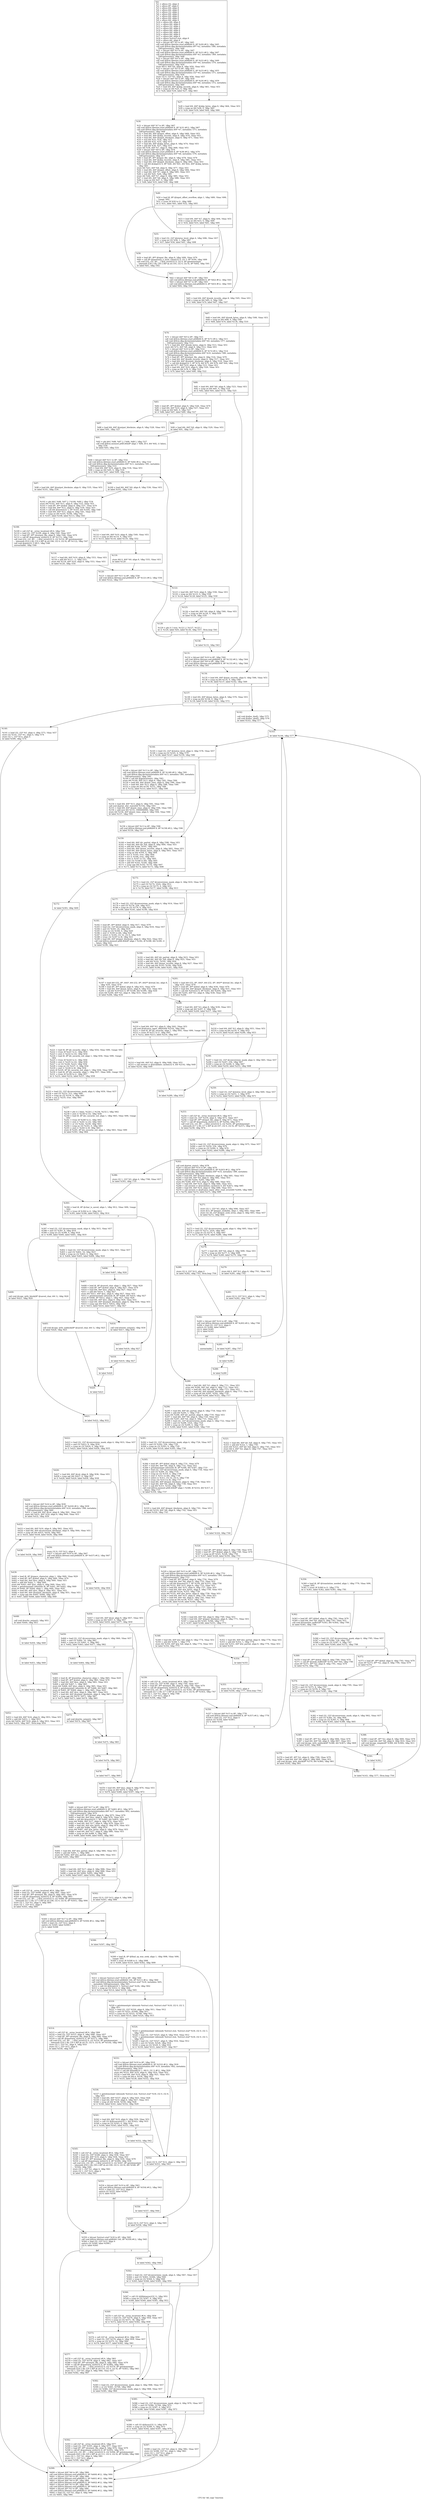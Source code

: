 digraph "CFG for 'dd_copy' function" {
	label="CFG for 'dd_copy' function";

	Node0x24486c0 [shape=record,label="{%0:\l  %1 = alloca i32, align 4\l  %2 = alloca i8*, align 8\l  %3 = alloca i64, align 8\l  %4 = alloca i64, align 8\l  %5 = alloca i32, align 4\l  %6 = alloca i64, align 8\l  %7 = alloca i64, align 8\l  %8 = alloca i64, align 8\l  %9 = alloca i64, align 8\l  %10 = alloca i64, align 8\l  %11 = alloca i64, align 8\l  %12 = alloca i32, align 4\l  %13 = alloca i64, align 8\l  %14 = alloca i64, align 8\l  %15 = alloca i64, align 8\l  %16 = alloca i64, align 8\l  %17 = alloca i64, align 8\l  %18 = alloca %struct.stat, align 8\l  %19 = alloca i64, align 8\l  %20 = bitcast i8** %2 to i8*, !dbg !445\l  call void @llvm.lifetime.start.p0i8(i64 8, i8* %20) #12, !dbg !445\l  call void @llvm.dbg.declare(metadata i8** %2, metadata !368, metadata\l... !DIExpression()), !dbg !446\l  %21 = bitcast i64* %3 to i8*, !dbg !447\l  call void @llvm.lifetime.start.p0i8(i64 8, i8* %21) #12, !dbg !447\l  call void @llvm.dbg.declare(metadata i64* %3, metadata !369, metadata\l... !DIExpression()), !dbg !448\l  %22 = bitcast i64* %4 to i8*, !dbg !449\l  call void @llvm.lifetime.start.p0i8(i64 8, i8* %22) #12, !dbg !449\l  call void @llvm.dbg.declare(metadata i64* %4, metadata !370, metadata\l... !DIExpression()), !dbg !450\l  store i64 0, i64* %4, align 8, !dbg !450, !tbaa !451\l  %23 = bitcast i32* %5 to i8*, !dbg !455\l  call void @llvm.lifetime.start.p0i8(i64 4, i8* %23) #12, !dbg !455\l  call void @llvm.dbg.declare(metadata i32* %5, metadata !371, metadata\l... !DIExpression()), !dbg !456\l  store i32 0, i32* %5, align 4, !dbg !456, !tbaa !457\l  %24 = bitcast i64* %6 to i8*, !dbg !459\l  call void @llvm.lifetime.start.p0i8(i64 8, i8* %24) #12, !dbg !459\l  call void @llvm.dbg.declare(metadata i64* %6, metadata !372, metadata\l... !DIExpression()), !dbg !460\l  %25 = load i64, i64* @skip_records, align 8, !dbg !461, !tbaa !451\l  %26 = icmp ne i64 %25, 0, !dbg !462\l  br i1 %26, label %30, label %27, !dbg !463\l|{<s0>T|<s1>F}}"];
	Node0x24486c0:s0 -> Node0x2448cb0;
	Node0x24486c0:s1 -> Node0x2448c60;
	Node0x2448c60 [shape=record,label="{%27:\l\l  %28 = load i64, i64* @skip_bytes, align 8, !dbg !464, !tbaa !451\l  %29 = icmp ne i64 %28, 0, !dbg !465\l  br i1 %29, label %30, label %64, !dbg !466\l|{<s0>T|<s1>F}}"];
	Node0x2448c60:s0 -> Node0x2448cb0;
	Node0x2448c60:s1 -> Node0x2448e90;
	Node0x2448cb0 [shape=record,label="{%30:\l\l  %31 = bitcast i64* %7 to i8*, !dbg !467\l  call void @llvm.lifetime.start.p0i8(i64 8, i8* %31) #12, !dbg !467\l  call void @llvm.dbg.declare(metadata i64* %7, metadata !373, metadata\l... !DIExpression()), !dbg !468\l  %32 = load i64, i64* @input_offset, align 8, !dbg !469, !tbaa !451\l  %33 = load i64, i64* @skip_records, align 8, !dbg !470, !tbaa !451\l  %34 = load i64, i64* @input_blocksize, align 8, !dbg !471, !tbaa !451\l  %35 = mul i64 %33, %34, !dbg !472\l  %36 = add i64 %32, %35, !dbg !473\l  %37 = load i64, i64* @skip_bytes, align 8, !dbg !474, !tbaa !451\l  %38 = add i64 %36, %37, !dbg !475\l  store i64 %38, i64* %7, align 8, !dbg !468, !tbaa !451\l  %39 = bitcast i64* %8 to i8*, !dbg !476\l  call void @llvm.lifetime.start.p0i8(i64 8, i8* %39) #12, !dbg !476\l  call void @llvm.dbg.declare(metadata i64* %8, metadata !376, metadata\l... !DIExpression()), !dbg !477\l  %40 = load i8*, i8** @input_file, align 8, !dbg !478, !tbaa !479\l  %41 = load i64, i64* @skip_records, align 8, !dbg !481, !tbaa !451\l  %42 = load i64, i64* @input_blocksize, align 8, !dbg !482, !tbaa !451\l  %43 = call i64 @skip(i32 0, i8* %40, i64 %41, i64 %42, i64* @skip_bytes),\l... !dbg !483\l  store i64 %43, i64* %8, align 8, !dbg !477, !tbaa !451\l  %44 = load i64, i64* @input_offset, align 8, !dbg !484, !tbaa !451\l  %45 = load i64, i64* %7, align 8, !dbg !485, !tbaa !451\l  %46 = sub i64 %45, %44, !dbg !485\l  store i64 %46, i64* %7, align 8, !dbg !485, !tbaa !451\l  %47 = load i64, i64* %8, align 8, !dbg !486, !tbaa !451\l  %48 = icmp ne i64 %47, 0, !dbg !486\l  br i1 %48, label %55, label %49, !dbg !488\l|{<s0>T|<s1>F}}"];
	Node0x2448cb0:s0 -> Node0x2448da0;
	Node0x2448cb0:s1 -> Node0x2448d00;
	Node0x2448d00 [shape=record,label="{%49:\l\l  %50 = load i8, i8* @input_offset_overflow, align 1, !dbg !489, !tbaa !490,\l... !range !492\l  %51 = trunc i8 %50 to i1, !dbg !489\l  br i1 %51, label %61, label %52, !dbg !493\l|{<s0>T|<s1>F}}"];
	Node0x2448d00:s0 -> Node0x2448e40;
	Node0x2448d00:s1 -> Node0x2448d50;
	Node0x2448d50 [shape=record,label="{%52:\l\l  %53 = load i64, i64* %7, align 8, !dbg !494, !tbaa !451\l  %54 = icmp ne i64 %53, 0, !dbg !494\l  br i1 %54, label %55, label %61, !dbg !495\l|{<s0>T|<s1>F}}"];
	Node0x2448d50:s0 -> Node0x2448da0;
	Node0x2448d50:s1 -> Node0x2448e40;
	Node0x2448da0 [shape=record,label="{%55:\l\l  %56 = load i32, i32* @status_level, align 4, !dbg !496, !tbaa !457\l  %57 = icmp ne i32 %56, 1, !dbg !497\l  br i1 %57, label %58, label %61, !dbg !498\l|{<s0>T|<s1>F}}"];
	Node0x2448da0:s0 -> Node0x2448df0;
	Node0x2448da0:s1 -> Node0x2448e40;
	Node0x2448df0 [shape=record,label="{%58:\l\l  %59 = load i8*, i8** @input_file, align 8, !dbg !499, !tbaa !479\l  %60 = call i8* @quotearg_n_style_colon(i32 0, i32 3, i8* %59), !dbg !499\l  call void (i32, i32, i8*, ...) @nl_error(i32 0, i32 0, i8* getelementptr\l... inbounds ([36 x i8], [36 x i8]* @.str.105, i32 0, i32 0), i8* %60), !dbg !501\l  br label %61, !dbg !502\l}"];
	Node0x2448df0 -> Node0x2448e40;
	Node0x2448e40 [shape=record,label="{%61:\l\l  %62 = bitcast i64* %8 to i8*, !dbg !503\l  call void @llvm.lifetime.end.p0i8(i64 8, i8* %62) #12, !dbg !503\l  %63 = bitcast i64* %7 to i8*, !dbg !503\l  call void @llvm.lifetime.end.p0i8(i64 8, i8* %63) #12, !dbg !503\l  br label %64, !dbg !504\l}"];
	Node0x2448e40 -> Node0x2448e90;
	Node0x2448e90 [shape=record,label="{%64:\l\l  %65 = load i64, i64* @seek_records, align 8, !dbg !505, !tbaa !451\l  %66 = icmp ne i64 %65, 0, !dbg !506\l  br i1 %66, label %70, label %67, !dbg !507\l|{<s0>T|<s1>F}}"];
	Node0x2448e90:s0 -> Node0x2448f30;
	Node0x2448e90:s1 -> Node0x2448ee0;
	Node0x2448ee0 [shape=record,label="{%67:\l\l  %68 = load i64, i64* @seek_bytes, align 8, !dbg !508, !tbaa !451\l  %69 = icmp ne i64 %68, 0, !dbg !509\l  br i1 %69, label %70, label %134, !dbg !510\l|{<s0>T|<s1>F}}"];
	Node0x2448ee0:s0 -> Node0x2448f30;
	Node0x2448ee0:s1 -> Node0x2449570;
	Node0x2448f30 [shape=record,label="{%70:\l\l  %71 = bitcast i64* %9 to i8*, !dbg !511\l  call void @llvm.lifetime.start.p0i8(i64 8, i8* %71) #12, !dbg !511\l  call void @llvm.dbg.declare(metadata i64* %9, metadata !377, metadata\l... !DIExpression()), !dbg !512\l  %72 = load i64, i64* @seek_bytes, align 8, !dbg !513, !tbaa !451\l  store i64 %72, i64* %9, align 8, !dbg !512, !tbaa !451\l  %73 = bitcast i64* %10 to i8*, !dbg !514\l  call void @llvm.lifetime.start.p0i8(i64 8, i8* %73) #12, !dbg !514\l  call void @llvm.dbg.declare(metadata i64* %10, metadata !380, metadata\l... !DIExpression()), !dbg !515\l  %74 = load i8*, i8** @output_file, align 8, !dbg !516, !tbaa !479\l  %75 = load i64, i64* @seek_records, align 8, !dbg !517, !tbaa !451\l  %76 = load i64, i64* @output_blocksize, align 8, !dbg !518, !tbaa !451\l  %77 = call i64 @skip(i32 1, i8* %74, i64 %75, i64 %76, i64* %9), !dbg !519\l  store i64 %77, i64* %10, align 8, !dbg !515, !tbaa !451\l  %78 = load i64, i64* %10, align 8, !dbg !520, !tbaa !451\l  %79 = icmp ne i64 %78, 0, !dbg !521\l  br i1 %79, label %83, label %80, !dbg !522\l|{<s0>T|<s1>F}}"];
	Node0x2448f30:s0 -> Node0x2448fd0;
	Node0x2448f30:s1 -> Node0x2448f80;
	Node0x2448f80 [shape=record,label="{%80:\l\l  %81 = load i64, i64* %9, align 8, !dbg !523, !tbaa !451\l  %82 = icmp ne i64 %81, 0, !dbg !524\l  br i1 %82, label %83, label %131, !dbg !525\l|{<s0>T|<s1>F}}"];
	Node0x2448f80:s0 -> Node0x2448fd0;
	Node0x2448f80:s1 -> Node0x2449520;
	Node0x2448fd0 [shape=record,label="{%83:\l\l  %84 = load i8*, i8** @obuf, align 8, !dbg !526, !tbaa !479\l  %85 = load i64, i64* %10, align 8, !dbg !527, !tbaa !451\l  %86 = icmp ne i64 %85, 0, !dbg !527\l  br i1 %86, label %87, label %89, !dbg !527\l|{<s0>T|<s1>F}}"];
	Node0x2448fd0:s0 -> Node0x2449020;
	Node0x2448fd0:s1 -> Node0x2449070;
	Node0x2449020 [shape=record,label="{%87:\l\l  %88 = load i64, i64* @output_blocksize, align 8, !dbg !528, !tbaa !451\l  br label %91, !dbg !527\l}"];
	Node0x2449020 -> Node0x24490c0;
	Node0x2449070 [shape=record,label="{%89:\l\l  %90 = load i64, i64* %9, align 8, !dbg !529, !tbaa !451\l  br label %91, !dbg !527\l}"];
	Node0x2449070 -> Node0x24490c0;
	Node0x24490c0 [shape=record,label="{%91:\l\l  %92 = phi i64 [ %88, %87 ], [ %90, %89 ], !dbg !527\l  call void @llvm.memset.p0i8.i64(i8* align 1 %84, i8 0, i64 %92, i1 false),\l... !dbg !530\l  br label %93, !dbg !531\l}"];
	Node0x24490c0 -> Node0x2449110;
	Node0x2449110 [shape=record,label="{%93:\l\l  %94 = bitcast i64* %11 to i8*, !dbg !532\l  call void @llvm.lifetime.start.p0i8(i64 8, i8* %94) #12, !dbg !532\l  call void @llvm.dbg.declare(metadata i64* %11, metadata !381, metadata\l... !DIExpression()), !dbg !533\l  %95 = load i64, i64* %10, align 8, !dbg !534, !tbaa !451\l  %96 = icmp ne i64 %95, 0, !dbg !534\l  br i1 %96, label %97, label %99, !dbg !534\l|{<s0>T|<s1>F}}"];
	Node0x2449110:s0 -> Node0x2449160;
	Node0x2449110:s1 -> Node0x24491b0;
	Node0x2449160 [shape=record,label="{%97:\l\l  %98 = load i64, i64* @output_blocksize, align 8, !dbg !535, !tbaa !451\l  br label %101, !dbg !534\l}"];
	Node0x2449160 -> Node0x2449200;
	Node0x24491b0 [shape=record,label="{%99:\l\l  %100 = load i64, i64* %9, align 8, !dbg !536, !tbaa !451\l  br label %101, !dbg !534\l}"];
	Node0x24491b0 -> Node0x2449200;
	Node0x2449200 [shape=record,label="{%101:\l\l  %102 = phi i64 [ %98, %97 ], [ %100, %99 ], !dbg !534\l  store i64 %102, i64* %11, align 8, !dbg !533, !tbaa !451\l  %103 = load i8*, i8** @obuf, align 8, !dbg !537, !tbaa !479\l  %104 = load i64, i64* %11, align 8, !dbg !539, !tbaa !451\l  %105 = call i64 @iwrite(i32 1, i8* %103, i64 %104), !dbg !540\l  %106 = load i64, i64* %11, align 8, !dbg !541, !tbaa !451\l  %107 = icmp ne i64 %105, %106, !dbg !542\l  br i1 %107, label %108, label %113, !dbg !543\l|{<s0>T|<s1>F}}"];
	Node0x2449200:s0 -> Node0x2449250;
	Node0x2449200:s1 -> Node0x24492a0;
	Node0x2449250 [shape=record,label="{%108:\l\l  %109 = call i32* @__errno_location() #14, !dbg !544\l  %110 = load i32, i32* %109, align 4, !dbg !544, !tbaa !457\l  %111 = load i8*, i8** @output_file, align 8, !dbg !546, !tbaa !479\l  %112 = call i8* @quotearg_style(i32 4, i8* %111), !dbg !546\l  call void (i32, i32, i8*, ...) @nl_error(i32 0, i32 %110, i8* getelementptr\l... inbounds ([14 x i8], [14 x i8]* @.str.106, i32 0, i32 0), i8* %112), !dbg !547\l  call void @quit(i32 1) #15, !dbg !548\l  unreachable, !dbg !548\l}"];
	Node0x24492a0 [shape=record,label="{%113:\l\l  %114 = load i64, i64* %10, align 8, !dbg !549, !tbaa !451\l  %115 = icmp ne i64 %114, 0, !dbg !551\l  br i1 %115, label %116, label %119, !dbg !552\l|{<s0>T|<s1>F}}"];
	Node0x24492a0:s0 -> Node0x24492f0;
	Node0x24492a0:s1 -> Node0x2449340;
	Node0x24492f0 [shape=record,label="{%116:\l\l  %117 = load i64, i64* %10, align 8, !dbg !553, !tbaa !451\l  %118 = add i64 %117, -1, !dbg !553\l  store i64 %118, i64* %10, align 8, !dbg !553, !tbaa !451\l  br label %120, !dbg !554\l}"];
	Node0x24492f0 -> Node0x2449390;
	Node0x2449340 [shape=record,label="{%119:\l\l  store i64 0, i64* %9, align 8, !dbg !555, !tbaa !451\l  br label %120\l}"];
	Node0x2449340 -> Node0x2449390;
	Node0x2449390 [shape=record,label="{%120:\l\l  %121 = bitcast i64* %11 to i8*, !dbg !556\l  call void @llvm.lifetime.end.p0i8(i64 8, i8* %121) #12, !dbg !556\l  br label %122, !dbg !557\l}"];
	Node0x2449390 -> Node0x24493e0;
	Node0x24493e0 [shape=record,label="{%122:\l\l  %123 = load i64, i64* %10, align 8, !dbg !558, !tbaa !451\l  %124 = icmp ne i64 %123, 0, !dbg !558\l  br i1 %124, label %128, label %125, !dbg !559\l|{<s0>T|<s1>F}}"];
	Node0x24493e0:s0 -> Node0x2449480;
	Node0x24493e0:s1 -> Node0x2449430;
	Node0x2449430 [shape=record,label="{%125:\l\l  %126 = load i64, i64* %9, align 8, !dbg !560, !tbaa !451\l  %127 = icmp ne i64 %126, 0, !dbg !559\l  br label %128, !dbg !559\l}"];
	Node0x2449430 -> Node0x2449480;
	Node0x2449480 [shape=record,label="{%128:\l\l  %129 = phi i1 [ true, %122 ], [ %127, %125 ]\l  br i1 %129, label %93, label %130, !dbg !557, !llvm.loop !561\l|{<s0>T|<s1>F}}"];
	Node0x2449480:s0 -> Node0x2449110;
	Node0x2449480:s1 -> Node0x24494d0;
	Node0x24494d0 [shape=record,label="{%130:\l\l  br label %131, !dbg !563\l}"];
	Node0x24494d0 -> Node0x2449520;
	Node0x2449520 [shape=record,label="{%131:\l\l  %132 = bitcast i64* %10 to i8*, !dbg !564\l  call void @llvm.lifetime.end.p0i8(i64 8, i8* %132) #12, !dbg !564\l  %133 = bitcast i64* %9 to i8*, !dbg !564\l  call void @llvm.lifetime.end.p0i8(i64 8, i8* %133) #12, !dbg !564\l  br label %134, !dbg !565\l}"];
	Node0x2449520 -> Node0x2449570;
	Node0x2449570 [shape=record,label="{%134:\l\l  %135 = load i64, i64* @max_records, align 8, !dbg !566, !tbaa !451\l  %136 = icmp eq i64 %135, 0, !dbg !568\l  br i1 %136, label %137, label %142, !dbg !569\l|{<s0>T|<s1>F}}"];
	Node0x2449570:s0 -> Node0x24495c0;
	Node0x2449570:s1 -> Node0x2449660;
	Node0x24495c0 [shape=record,label="{%137:\l\l  %138 = load i64, i64* @max_bytes, align 8, !dbg !570, !tbaa !451\l  %139 = icmp eq i64 %138, 0, !dbg !571\l  br i1 %139, label %140, label %142, !dbg !572\l|{<s0>T|<s1>F}}"];
	Node0x24495c0:s0 -> Node0x2449610;
	Node0x24495c0:s1 -> Node0x2449660;
	Node0x2449610 [shape=record,label="{%140:\l\l  %141 = load i32, i32* %5, align 4, !dbg !573, !tbaa !457\l  store i32 %141, i32* %1, align 4, !dbg !574\l  store i32 1, i32* %12, align 4\l  br label %599, !dbg !574\l}"];
	Node0x2449610 -> Node0x244c040;
	Node0x2449660 [shape=record,label="{%142:\l\l  call void @alloc_ibuf(), !dbg !575\l  call void @alloc_obuf(), !dbg !576\l  br label %143, !dbg !577\l}"];
	Node0x2449660 -> Node0x24496b0;
	Node0x24496b0 [shape=record,label="{%143:\l\l  br label %144, !dbg !577\l}"];
	Node0x24496b0 -> Node0x2449700;
	Node0x2449700 [shape=record,label="{%144:\l\l  %145 = load i32, i32* @status_level, align 4, !dbg !578, !tbaa !457\l  %146 = icmp eq i32 %145, 4, !dbg !579\l  br i1 %146, label %147, label %159, !dbg !580\l|{<s0>T|<s1>F}}"];
	Node0x2449700:s0 -> Node0x2449750;
	Node0x2449700:s1 -> Node0x2449840;
	Node0x2449750 [shape=record,label="{%147:\l\l  %148 = bitcast i64* %13 to i8*, !dbg !581\l  call void @llvm.lifetime.start.p0i8(i64 8, i8* %148) #12, !dbg !581\l  call void @llvm.dbg.declare(metadata i64* %13, metadata !385, metadata\l... !DIExpression()), !dbg !582\l  %149 = call i64 @gethrxtime(), !dbg !583\l  store i64 %149, i64* %13, align 8, !dbg !582, !tbaa !584\l  %150 = load i64, i64* @next_time, align 8, !dbg !586, !tbaa !584\l  %151 = load i64, i64* %13, align 8, !dbg !588, !tbaa !584\l  %152 = icmp sle i64 %150, %151, !dbg !589\l  br i1 %152, label %153, label %157, !dbg !590\l|{<s0>T|<s1>F}}"];
	Node0x2449750:s0 -> Node0x24497a0;
	Node0x2449750:s1 -> Node0x24497f0;
	Node0x24497a0 [shape=record,label="{%153:\l\l  %154 = load i64, i64* %13, align 8, !dbg !591, !tbaa !584\l  call void @print_xfer_stats(i64 %154), !dbg !593\l  %155 = load i64, i64* @next_time, align 8, !dbg !594, !tbaa !584\l  %156 = add nsw i64 %155, 1000000000, !dbg !594\l  store i64 %156, i64* @next_time, align 8, !dbg !594, !tbaa !584\l  br label %157, !dbg !595\l}"];
	Node0x24497a0 -> Node0x24497f0;
	Node0x24497f0 [shape=record,label="{%157:\l\l  %158 = bitcast i64* %13 to i8*, !dbg !596\l  call void @llvm.lifetime.end.p0i8(i64 8, i8* %158) #12, !dbg !596\l  br label %159, !dbg !597\l}"];
	Node0x24497f0 -> Node0x2449840;
	Node0x2449840 [shape=record,label="{%159:\l\l  %160 = load i64, i64* @r_partial, align 8, !dbg !598, !tbaa !451\l  %161 = load i64, i64* @r_full, align 8, !dbg !600, !tbaa !451\l  %162 = add i64 %160, %161, !dbg !601\l  %163 = load i64, i64* @max_records, align 8, !dbg !602, !tbaa !451\l  %164 = load i64, i64* @max_bytes, align 8, !dbg !603, !tbaa !451\l  %165 = icmp ne i64 %164, 0, !dbg !604\l  %166 = xor i1 %165, true, !dbg !604\l  %167 = xor i1 %166, true, !dbg !605\l  %168 = zext i1 %167 to i32, !dbg !605\l  %169 = sext i32 %168 to i64, !dbg !605\l  %170 = add i64 %163, %169, !dbg !606\l  %171 = icmp uge i64 %162, %170, !dbg !607\l  br i1 %171, label %172, label %173, !dbg !608\l|{<s0>T|<s1>F}}"];
	Node0x2449840:s0 -> Node0x2449890;
	Node0x2449840:s1 -> Node0x24498e0;
	Node0x2449890 [shape=record,label="{%172:\l\l  br label %393, !dbg !609\l}"];
	Node0x2449890 -> Node0x244ab00;
	Node0x24498e0 [shape=record,label="{%173:\l\l  %174 = load i32, i32* @conversions_mask, align 4, !dbg !610, !tbaa !457\l  %175 = and i32 %174, 1024, !dbg !612\l  %176 = icmp ne i32 %175, 0, !dbg !612\l  br i1 %176, label %177, label %190, !dbg !613\l|{<s0>T|<s1>F}}"];
	Node0x24498e0:s0 -> Node0x2449930;
	Node0x24498e0:s1 -> Node0x24499d0;
	Node0x2449930 [shape=record,label="{%177:\l\l  %178 = load i32, i32* @conversions_mask, align 4, !dbg !614, !tbaa !457\l  %179 = and i32 %178, 256, !dbg !615\l  %180 = icmp ne i32 %179, 0, !dbg !615\l  br i1 %180, label %181, label %190, !dbg !616\l|{<s0>T|<s1>F}}"];
	Node0x2449930:s0 -> Node0x2449980;
	Node0x2449930:s1 -> Node0x24499d0;
	Node0x2449980 [shape=record,label="{%181:\l\l  %182 = load i8*, i8** @ibuf, align 8, !dbg !617, !tbaa !479\l  %183 = load i32, i32* @conversions_mask, align 4, !dbg !618, !tbaa !457\l  %184 = and i32 %183, 24, !dbg !619\l  %185 = icmp ne i32 %184, 0, !dbg !620\l  %186 = zext i1 %185 to i64, !dbg !620\l  %187 = select i1 %185, i32 32, i32 0, !dbg !620\l  %188 = trunc i32 %187 to i8, !dbg !621\l  %189 = load i64, i64* @input_blocksize, align 8, !dbg !622, !tbaa !451\l  call void @llvm.memset.p0i8.i64(i8* align 1 %182, i8 %188, i64 %189, i1\l... false), !dbg !621\l  br label %190, !dbg !621\l}"];
	Node0x2449980 -> Node0x24499d0;
	Node0x24499d0 [shape=record,label="{%190:\l\l  %191 = load i64, i64* @r_partial, align 8, !dbg !623, !tbaa !451\l  %192 = load i64, i64* @r_full, align 8, !dbg !625, !tbaa !451\l  %193 = add i64 %191, %192, !dbg !626\l  %194 = load i64, i64* @max_records, align 8, !dbg !627, !tbaa !451\l  %195 = icmp uge i64 %193, %194, !dbg !628\l  br i1 %195, label %196, label %201, !dbg !629\l|{<s0>T|<s1>F}}"];
	Node0x24499d0:s0 -> Node0x2449a20;
	Node0x24499d0:s1 -> Node0x2449a70;
	Node0x2449a20 [shape=record,label="{%196:\l\l  %197 = load i64 (i32, i8*, i64)*, i64 (i32, i8*, i64)** @iread_fnc, align 8,\l... !dbg !630, !tbaa !479\l  %198 = load i8*, i8** @ibuf, align 8, !dbg !631, !tbaa !479\l  %199 = load i64, i64* @max_bytes, align 8, !dbg !632, !tbaa !451\l  %200 = call i64 %197(i32 0, i8* %198, i64 %199), !dbg !630\l  store i64 %200, i64* %3, align 8, !dbg !633, !tbaa !451\l  br label %206, !dbg !634\l}"];
	Node0x2449a20 -> Node0x2449ac0;
	Node0x2449a70 [shape=record,label="{%201:\l\l  %202 = load i64 (i32, i8*, i64)*, i64 (i32, i8*, i64)** @iread_fnc, align 8,\l... !dbg !635, !tbaa !479\l  %203 = load i8*, i8** @ibuf, align 8, !dbg !636, !tbaa !479\l  %204 = load i64, i64* @input_blocksize, align 8, !dbg !637, !tbaa !451\l  %205 = call i64 %202(i32 0, i8* %203, i64 %204), !dbg !635\l  store i64 %205, i64* %3, align 8, !dbg !638, !tbaa !451\l  br label %206\l}"];
	Node0x2449a70 -> Node0x2449ac0;
	Node0x2449ac0 [shape=record,label="{%206:\l\l  %207 = load i64, i64* %3, align 8, !dbg !639, !tbaa !451\l  %208 = icmp sgt i64 %207, 0, !dbg !640\l  br i1 %208, label %209, label %217, !dbg !641\l|{<s0>T|<s1>F}}"];
	Node0x2449ac0:s0 -> Node0x2449b10;
	Node0x2449ac0:s1 -> Node0x2449c00;
	Node0x2449b10 [shape=record,label="{%209:\l\l  %210 = load i64, i64* %3, align 8, !dbg !642, !tbaa !451\l  call void @advance_input_offset(i64 %210), !dbg !644\l  %211 = load i8, i8* @i_nocache, align 1, !dbg !645, !tbaa !490, !range !492\l  %212 = trunc i8 %211 to i1, !dbg !645\l  br i1 %212, label %213, label %216, !dbg !647\l|{<s0>T|<s1>F}}"];
	Node0x2449b10:s0 -> Node0x2449b60;
	Node0x2449b10:s1 -> Node0x2449bb0;
	Node0x2449b60 [shape=record,label="{%213:\l\l  %214 = load i64, i64* %3, align 8, !dbg !648, !tbaa !451\l  %215 = call zeroext i1 @invalidate_cache(i32 0, i64 %214), !dbg !649\l  br label %216, !dbg !649\l}"];
	Node0x2449b60 -> Node0x2449bb0;
	Node0x2449bb0 [shape=record,label="{%216:\l\l  br label %289, !dbg !650\l}"];
	Node0x2449bb0 -> Node0x244a240;
	Node0x2449c00 [shape=record,label="{%217:\l\l  %218 = load i64, i64* %3, align 8, !dbg !651, !tbaa !451\l  %219 = icmp eq i64 %218, 0, !dbg !652\l  br i1 %219, label %220, label %246, !dbg !653\l|{<s0>T|<s1>F}}"];
	Node0x2449c00:s0 -> Node0x2449c50;
	Node0x2449c00:s1 -> Node0x2449d40;
	Node0x2449c50 [shape=record,label="{%220:\l\l  %221 = load i8, i8* @i_nocache, align 1, !dbg !654, !tbaa !490, !range !492\l  %222 = trunc i8 %221 to i1, !dbg !654\l  %223 = zext i1 %222 to i32, !dbg !654\l  %224 = load i8, i8* @i_nocache_eof, align 1, !dbg !656, !tbaa !490, !range\l... !492\l  %225 = trunc i8 %224 to i1, !dbg !656\l  %226 = zext i1 %225 to i32, !dbg !656\l  %227 = or i32 %226, %223, !dbg !656\l  %228 = icmp ne i32 %227, 0, !dbg !656\l  %229 = zext i1 %228 to i8, !dbg !656\l  store i8 %229, i8* @i_nocache_eof, align 1, !dbg !656, !tbaa !490\l  %230 = load i8, i8* @o_nocache, align 1, !dbg !657, !tbaa !490, !range !492\l  %231 = trunc i8 %230 to i1, !dbg !657\l  br i1 %231, label %232, label %237, !dbg !658\l|{<s0>T|<s1>F}}"];
	Node0x2449c50:s0 -> Node0x2449ca0;
	Node0x2449c50:s1 -> Node0x2449cf0;
	Node0x2449ca0 [shape=record,label="{%232:\l\l  %233 = load i32, i32* @conversions_mask, align 4, !dbg !659, !tbaa !457\l  %234 = and i32 %233, 512, !dbg !660\l  %235 = icmp ne i32 %234, 0, !dbg !661\l  %236 = xor i1 %235, true, !dbg !661\l  br label %237\l}"];
	Node0x2449ca0 -> Node0x2449cf0;
	Node0x2449cf0 [shape=record,label="{%237:\l\l  %238 = phi i1 [ false, %220 ], [ %236, %232 ], !dbg !662\l  %239 = zext i1 %238 to i32, !dbg !658\l  %240 = load i8, i8* @o_nocache_eof, align 1, !dbg !663, !tbaa !490, !range\l... !492\l  %241 = trunc i8 %240 to i1, !dbg !663\l  %242 = zext i1 %241 to i32, !dbg !663\l  %243 = or i32 %242, %239, !dbg !663\l  %244 = icmp ne i32 %243, 0, !dbg !663\l  %245 = zext i1 %244 to i8, !dbg !663\l  store i8 %245, i8* @o_nocache_eof, align 1, !dbg !663, !tbaa !490\l  br label %393, !dbg !664\l}"];
	Node0x2449cf0 -> Node0x244ab00;
	Node0x2449d40 [shape=record,label="{%246:\l\l  %247 = load i32, i32* @conversions_mask, align 4, !dbg !665, !tbaa !457\l  %248 = and i32 %247, 256, !dbg !667\l  %249 = icmp ne i32 %248, 0, !dbg !667\l  br i1 %249, label %250, label %253, !dbg !668\l|{<s0>T|<s1>F}}"];
	Node0x2449d40:s0 -> Node0x2449d90;
	Node0x2449d40:s1 -> Node0x2449de0;
	Node0x2449d90 [shape=record,label="{%250:\l\l  %251 = load i32, i32* @status_level, align 4, !dbg !669, !tbaa !457\l  %252 = icmp ne i32 %251, 1, !dbg !670\l  br i1 %252, label %253, label %258, !dbg !671\l|{<s0>T|<s1>F}}"];
	Node0x2449d90:s0 -> Node0x2449de0;
	Node0x2449d90:s1 -> Node0x2449e30;
	Node0x2449de0 [shape=record,label="{%253:\l\l  %254 = call i32* @__errno_location() #14, !dbg !672\l  %255 = load i32, i32* %254, align 4, !dbg !672, !tbaa !457\l  %256 = load i8*, i8** @input_file, align 8, !dbg !673, !tbaa !479\l  %257 = call i8* @quotearg_style(i32 4, i8* %256), !dbg !673\l  call void (i32, i32, i8*, ...) @nl_error(i32 0, i32 %255, i8* getelementptr\l... inbounds ([17 x i8], [17 x i8]* @.str.107, i32 0, i32 0), i8* %257), !dbg !674\l  br label %258, !dbg !674\l}"];
	Node0x2449de0 -> Node0x2449e30;
	Node0x2449e30 [shape=record,label="{%258:\l\l  %259 = load i32, i32* @conversions_mask, align 4, !dbg !675, !tbaa !457\l  %260 = and i32 %259, 256, !dbg !676\l  %261 = icmp ne i32 %260, 0, !dbg !676\l  br i1 %261, label %262, label %286, !dbg !677\l|{<s0>T|<s1>F}}"];
	Node0x2449e30:s0 -> Node0x2449e80;
	Node0x2449e30:s1 -> Node0x244a150;
	Node0x2449e80 [shape=record,label="{%262:\l\l  call void @print_stats(), !dbg !678\l  %263 = bitcast i64* %14 to i8*, !dbg !679\l  call void @llvm.lifetime.start.p0i8(i64 8, i8* %263) #12, !dbg !679\l  call void @llvm.dbg.declare(metadata i64* %14, metadata !389, metadata\l... !DIExpression()), !dbg !680\l  %264 = load i64, i64* @input_blocksize, align 8, !dbg !681, !tbaa !451\l  %265 = load i64, i64* %4, align 8, !dbg !682, !tbaa !451\l  %266 = sub i64 %264, %265, !dbg !683\l  store i64 %266, i64* %14, align 8, !dbg !680, !tbaa !451\l  %267 = load i64, i64* %14, align 8, !dbg !684, !tbaa !451\l  %268 = call zeroext i1 @invalidate_cache(i32 0, i64 %267), !dbg !685\l  %269 = load i64, i64* %14, align 8, !dbg !686, !tbaa !451\l  %270 = call zeroext i1 @advance_input_after_read_error(i64 %269), !dbg !688\l  br i1 %270, label %272, label %271, !dbg !689\l|{<s0>T|<s1>F}}"];
	Node0x2449e80:s0 -> Node0x2449f20;
	Node0x2449e80:s1 -> Node0x2449ed0;
	Node0x2449ed0 [shape=record,label="{%271:\l\l  store i32 1, i32* %5, align 4, !dbg !690, !tbaa !457\l  store i8 0, i8* @input_seekable, align 1, !dbg !692, !tbaa !490\l  store i32 29, i32* @input_seek_errno, align 4, !dbg !693, !tbaa !457\l  br label %272, !dbg !694\l}"];
	Node0x2449ed0 -> Node0x2449f20;
	Node0x2449f20 [shape=record,label="{%272:\l\l  %273 = load i32, i32* @conversions_mask, align 4, !dbg !695, !tbaa !457\l  %274 = and i32 %273, 1024, !dbg !697\l  %275 = icmp ne i32 %274, 0, !dbg !697\l  br i1 %275, label %276, label %280, !dbg !698\l|{<s0>T|<s1>F}}"];
	Node0x2449f20:s0 -> Node0x2449f70;
	Node0x2449f20:s1 -> Node0x244a010;
	Node0x2449f70 [shape=record,label="{%276:\l\l  %277 = load i64, i64* %4, align 8, !dbg !699, !tbaa !451\l  %278 = icmp ne i64 %277, 0, !dbg !699\l  br i1 %278, label %280, label %279, !dbg !700\l|{<s0>T|<s1>F}}"];
	Node0x2449f70:s0 -> Node0x244a010;
	Node0x2449f70:s1 -> Node0x2449fc0;
	Node0x2449fc0 [shape=record,label="{%279:\l\l  store i64 0, i64* %3, align 8, !dbg !701, !tbaa !451\l  br label %281, !dbg !702\l}"];
	Node0x2449fc0 -> Node0x244a060;
	Node0x244a010 [shape=record,label="{%280:\l\l  store i32 4, i32* %12, align 4\l  br label %282, !dbg !703, !llvm.loop !704\l}"];
	Node0x244a010 -> Node0x244a0b0;
	Node0x244a060 [shape=record,label="{%281:\l\l  store i32 0, i32* %12, align 4, !dbg !706\l  br label %282, !dbg !706\l}"];
	Node0x244a060 -> Node0x244a0b0;
	Node0x244a0b0 [shape=record,label="{%282:\l\l  %283 = bitcast i64* %14 to i8*, !dbg !706\l  call void @llvm.lifetime.end.p0i8(i64 8, i8* %283) #12, !dbg !706\l  %284 = load i32, i32* %12, align 4\l  switch i32 %284, label %606 [\l    i32 0, label %285\l    i32 4, label %143\l  ]\l|{<s0>def|<s1>0|<s2>4}}"];
	Node0x244a0b0:s0 -> Node0x244c090;
	Node0x244a0b0:s1 -> Node0x244a100;
	Node0x244a0b0:s2 -> Node0x24496b0;
	Node0x244a100 [shape=record,label="{%285:\l\l  br label %287, !dbg !707\l}"];
	Node0x244a100 -> Node0x244a1a0;
	Node0x244a150 [shape=record,label="{%286:\l\l  store i32 1, i32* %5, align 4, !dbg !708, !tbaa !457\l  br label %393, !dbg !710\l}"];
	Node0x244a150 -> Node0x244ab00;
	Node0x244a1a0 [shape=record,label="{%287:\l\l  br label %288\l}"];
	Node0x244a1a0 -> Node0x244a1f0;
	Node0x244a1f0 [shape=record,label="{%288:\l\l  br label %289\l}"];
	Node0x244a1f0 -> Node0x244a240;
	Node0x244a240 [shape=record,label="{%289:\l\l  %290 = load i64, i64* %3, align 8, !dbg !711, !tbaa !451\l  store i64 %290, i64* %6, align 8, !dbg !712, !tbaa !451\l  %291 = load i64, i64* %6, align 8, !dbg !713, !tbaa !451\l  %292 = load i64, i64* @input_blocksize, align 8, !dbg !715, !tbaa !451\l  %293 = icmp ult i64 %291, %292, !dbg !716\l  br i1 %293, label %294, label %321, !dbg !717\l|{<s0>T|<s1>F}}"];
	Node0x244a240:s0 -> Node0x244a290;
	Node0x244a240:s1 -> Node0x244a420;
	Node0x244a290 [shape=record,label="{%294:\l\l  %295 = load i64, i64* @r_partial, align 8, !dbg !718, !tbaa !451\l  %296 = add i64 %295, 1, !dbg !718\l  store i64 %296, i64* @r_partial, align 8, !dbg !718, !tbaa !451\l  %297 = load i64, i64* %6, align 8, !dbg !720, !tbaa !451\l  store i64 %297, i64* %4, align 8, !dbg !721, !tbaa !451\l  %298 = load i32, i32* @conversions_mask, align 4, !dbg !722, !tbaa !457\l  %299 = and i32 %298, 1024, !dbg !724\l  %300 = icmp ne i32 %299, 0, !dbg !724\l  br i1 %300, label %301, label %320, !dbg !725\l|{<s0>T|<s1>F}}"];
	Node0x244a290:s0 -> Node0x244a2e0;
	Node0x244a290:s1 -> Node0x244a3d0;
	Node0x244a2e0 [shape=record,label="{%301:\l\l  %302 = load i32, i32* @conversions_mask, align 4, !dbg !726, !tbaa !457\l  %303 = and i32 %302, 256, !dbg !729\l  %304 = icmp ne i32 %303, 0, !dbg !729\l  br i1 %304, label %318, label %305, !dbg !730\l|{<s0>T|<s1>F}}"];
	Node0x244a2e0:s0 -> Node0x244a380;
	Node0x244a2e0:s1 -> Node0x244a330;
	Node0x244a330 [shape=record,label="{%305:\l\l  %306 = load i8*, i8** @ibuf, align 8, !dbg !731, !tbaa !479\l  %307 = load i64, i64* %6, align 8, !dbg !732, !tbaa !451\l  %308 = getelementptr inbounds i8, i8* %306, i64 %307, !dbg !733\l  %309 = load i32, i32* @conversions_mask, align 4, !dbg !734, !tbaa !457\l  %310 = and i32 %309, 24, !dbg !735\l  %311 = icmp ne i32 %310, 0, !dbg !736\l  %312 = zext i1 %311 to i64, !dbg !736\l  %313 = select i1 %311, i32 32, i32 0, !dbg !736\l  %314 = trunc i32 %313 to i8, !dbg !737\l  %315 = load i64, i64* @input_blocksize, align 8, !dbg !738, !tbaa !451\l  %316 = load i64, i64* %6, align 8, !dbg !739, !tbaa !451\l  %317 = sub i64 %315, %316, !dbg !740\l  call void @llvm.memset.p0i8.i64(i8* align 1 %308, i8 %314, i64 %317, i1\l... false), !dbg !737\l  br label %318, !dbg !737\l}"];
	Node0x244a330 -> Node0x244a380;
	Node0x244a380 [shape=record,label="{%318:\l\l  %319 = load i64, i64* @input_blocksize, align 8, !dbg !741, !tbaa !451\l  store i64 %319, i64* %6, align 8, !dbg !742, !tbaa !451\l  br label %320, !dbg !743\l}"];
	Node0x244a380 -> Node0x244a3d0;
	Node0x244a3d0 [shape=record,label="{%320:\l\l  br label %324, !dbg !744\l}"];
	Node0x244a3d0 -> Node0x244a470;
	Node0x244a420 [shape=record,label="{%321:\l\l  %322 = load i64, i64* @r_full, align 8, !dbg !745, !tbaa !451\l  %323 = add i64 %322, 1, !dbg !745\l  store i64 %323, i64* @r_full, align 8, !dbg !745, !tbaa !451\l  store i64 0, i64* %4, align 8, !dbg !747, !tbaa !451\l  br label %324\l}"];
	Node0x244a420 -> Node0x244a470;
	Node0x244a470 [shape=record,label="{%324:\l\l  %325 = load i8*, i8** @ibuf, align 8, !dbg !748, !tbaa !479\l  %326 = load i8*, i8** @obuf, align 8, !dbg !749, !tbaa !479\l  %327 = icmp eq i8* %325, %326, !dbg !750\l  br i1 %327, label %328, label %359, !dbg !751\l|{<s0>T|<s1>F}}"];
	Node0x244a470:s0 -> Node0x244a4c0;
	Node0x244a470:s1 -> Node0x244a740;
	Node0x244a4c0 [shape=record,label="{%328:\l\l  %329 = bitcast i64* %15 to i8*, !dbg !752\l  call void @llvm.lifetime.start.p0i8(i64 8, i8* %329) #12, !dbg !752\l  call void @llvm.dbg.declare(metadata i64* %15, metadata !395, metadata\l... !DIExpression()), !dbg !753\l  %330 = load i8*, i8** @obuf, align 8, !dbg !754, !tbaa !479\l  %331 = load i64, i64* %6, align 8, !dbg !755, !tbaa !451\l  %332 = call i64 @iwrite(i32 1, i8* %330, i64 %331), !dbg !756\l  store i64 %332, i64* %15, align 8, !dbg !753, !tbaa !451\l  %333 = load i64, i64* %15, align 8, !dbg !757, !tbaa !451\l  %334 = load i64, i64* @w_bytes, align 8, !dbg !758, !tbaa !451\l  %335 = add i64 %334, %333, !dbg !758\l  store i64 %335, i64* @w_bytes, align 8, !dbg !758, !tbaa !451\l  %336 = load i64, i64* %15, align 8, !dbg !759, !tbaa !451\l  %337 = load i64, i64* %6, align 8, !dbg !761, !tbaa !451\l  %338 = icmp ne i64 %336, %337, !dbg !762\l  br i1 %338, label %339, label %344, !dbg !763\l|{<s0>T|<s1>F}}"];
	Node0x244a4c0:s0 -> Node0x244a510;
	Node0x244a4c0:s1 -> Node0x244a560;
	Node0x244a510 [shape=record,label="{%339:\l\l  %340 = call i32* @__errno_location() #14, !dbg !764\l  %341 = load i32, i32* %340, align 4, !dbg !764, !tbaa !457\l  %342 = load i8*, i8** @output_file, align 8, !dbg !766, !tbaa !479\l  %343 = call i8* @quotearg_style(i32 4, i8* %342), !dbg !766\l  call void (i32, i32, i8*, ...) @nl_error(i32 0, i32 %341, i8* getelementptr\l... inbounds ([17 x i8], [17 x i8]* @.str.108, i32 0, i32 0), i8* %343), !dbg !767\l  store i32 1, i32* %1, align 4, !dbg !768\l  store i32 1, i32* %12, align 4\l  br label %356, !dbg !768\l}"];
	Node0x244a510 -> Node0x244a6f0;
	Node0x244a560 [shape=record,label="{%344:\l\l  %345 = load i64, i64* %6, align 8, !dbg !769, !tbaa !451\l  %346 = load i64, i64* @input_blocksize, align 8, !dbg !771, !tbaa !451\l  %347 = icmp eq i64 %345, %346, !dbg !772\l  br i1 %347, label %348, label %351, !dbg !773\l|{<s0>T|<s1>F}}"];
	Node0x244a560:s0 -> Node0x244a5b0;
	Node0x244a560:s1 -> Node0x244a600;
	Node0x244a5b0 [shape=record,label="{%348:\l\l  %349 = load i64, i64* @w_full, align 8, !dbg !774, !tbaa !451\l  %350 = add i64 %349, 1, !dbg !774\l  store i64 %350, i64* @w_full, align 8, !dbg !774, !tbaa !451\l  br label %354, !dbg !775\l}"];
	Node0x244a5b0 -> Node0x244a650;
	Node0x244a600 [shape=record,label="{%351:\l\l  %352 = load i64, i64* @w_partial, align 8, !dbg !776, !tbaa !451\l  %353 = add i64 %352, 1, !dbg !776\l  store i64 %353, i64* @w_partial, align 8, !dbg !776, !tbaa !451\l  br label %354\l}"];
	Node0x244a600 -> Node0x244a650;
	Node0x244a650 [shape=record,label="{%354:\l\l  br label %355\l}"];
	Node0x244a650 -> Node0x244a6a0;
	Node0x244a6a0 [shape=record,label="{%355:\l\l  store i32 4, i32* %12, align 4\l  br label %356, !dbg !777, !llvm.loop !704\l}"];
	Node0x244a6a0 -> Node0x244a6f0;
	Node0x244a6f0 [shape=record,label="{%356:\l\l  %357 = bitcast i64* %15 to i8*, !dbg !778\l  call void @llvm.lifetime.end.p0i8(i64 8, i8* %357) #12, !dbg !778\l  %358 = load i32, i32* %12, align 4\l  switch i32 %358, label %599 [\l    i32 4, label %143\l  ]\l|{<s0>def|<s1>4}}"];
	Node0x244a6f0:s0 -> Node0x244c040;
	Node0x244a6f0:s1 -> Node0x24496b0;
	Node0x244a740 [shape=record,label="{%359:\l\l  %360 = load i8, i8* @translation_needed, align 1, !dbg !779, !tbaa !490,\l... !range !492\l  %361 = trunc i8 %360 to i1, !dbg !779\l  br i1 %361, label %362, label %365, !dbg !781\l|{<s0>T|<s1>F}}"];
	Node0x244a740:s0 -> Node0x244a790;
	Node0x244a740:s1 -> Node0x244a7e0;
	Node0x244a790 [shape=record,label="{%362:\l\l  %363 = load i8*, i8** @ibuf, align 8, !dbg !782, !tbaa !479\l  %364 = load i64, i64* %6, align 8, !dbg !783, !tbaa !451\l  call void @translate_buffer(i8* %363, i64 %364), !dbg !784\l  br label %365, !dbg !784\l}"];
	Node0x244a790 -> Node0x244a7e0;
	Node0x244a7e0 [shape=record,label="{%365:\l\l  %366 = load i32, i32* @conversions_mask, align 4, !dbg !785, !tbaa !457\l  %367 = and i32 %366, 128, !dbg !787\l  %368 = icmp ne i32 %367, 0, !dbg !787\l  br i1 %368, label %369, label %372, !dbg !788\l|{<s0>T|<s1>F}}"];
	Node0x244a7e0:s0 -> Node0x244a830;
	Node0x244a7e0:s1 -> Node0x244a880;
	Node0x244a830 [shape=record,label="{%369:\l\l  %370 = load i8*, i8** @ibuf, align 8, !dbg !789, !tbaa !479\l  %371 = call i8* @swab_buffer(i8* %370, i64* %6), !dbg !790\l  store i8* %371, i8** %2, align 8, !dbg !791, !tbaa !479\l  br label %374, !dbg !792\l}"];
	Node0x244a830 -> Node0x244a8d0;
	Node0x244a880 [shape=record,label="{%372:\l\l  %373 = load i8*, i8** @ibuf, align 8, !dbg !793, !tbaa !479\l  store i8* %373, i8** %2, align 8, !dbg !794, !tbaa !479\l  br label %374\l}"];
	Node0x244a880 -> Node0x244a8d0;
	Node0x244a8d0 [shape=record,label="{%374:\l\l  %375 = load i32, i32* @conversions_mask, align 4, !dbg !795, !tbaa !457\l  %376 = and i32 %375, 8, !dbg !797\l  %377 = icmp ne i32 %376, 0, !dbg !797\l  br i1 %377, label %378, label %381, !dbg !798\l|{<s0>T|<s1>F}}"];
	Node0x244a8d0:s0 -> Node0x244a920;
	Node0x244a8d0:s1 -> Node0x244a970;
	Node0x244a920 [shape=record,label="{%378:\l\l  %379 = load i8*, i8** %2, align 8, !dbg !799, !tbaa !479\l  %380 = load i64, i64* %6, align 8, !dbg !800, !tbaa !451\l  call void @copy_with_block(i8* %379, i64 %380), !dbg !801\l  br label %392, !dbg !801\l}"];
	Node0x244a920 -> Node0x244aab0;
	Node0x244a970 [shape=record,label="{%381:\l\l  %382 = load i32, i32* @conversions_mask, align 4, !dbg !802, !tbaa !457\l  %383 = and i32 %382, 16, !dbg !804\l  %384 = icmp ne i32 %383, 0, !dbg !804\l  br i1 %384, label %385, label %388, !dbg !805\l|{<s0>T|<s1>F}}"];
	Node0x244a970:s0 -> Node0x244a9c0;
	Node0x244a970:s1 -> Node0x244aa10;
	Node0x244a9c0 [shape=record,label="{%385:\l\l  %386 = load i8*, i8** %2, align 8, !dbg !806, !tbaa !479\l  %387 = load i64, i64* %6, align 8, !dbg !807, !tbaa !451\l  call void @copy_with_unblock(i8* %386, i64 %387), !dbg !808\l  br label %391, !dbg !808\l}"];
	Node0x244a9c0 -> Node0x244aa60;
	Node0x244aa10 [shape=record,label="{%388:\l\l  %389 = load i8*, i8** %2, align 8, !dbg !809, !tbaa !479\l  %390 = load i64, i64* %6, align 8, !dbg !810, !tbaa !451\l  call void @copy_simple(i8* %389, i64 %390), !dbg !811\l  br label %391\l}"];
	Node0x244aa10 -> Node0x244aa60;
	Node0x244aa60 [shape=record,label="{%391:\l\l  br label %392\l}"];
	Node0x244aa60 -> Node0x244aab0;
	Node0x244aab0 [shape=record,label="{%392:\l\l  br label %143, !dbg !577, !llvm.loop !704\l}"];
	Node0x244aab0 -> Node0x24496b0;
	Node0x244ab00 [shape=record,label="{%393:\l\l  %394 = load i8, i8* @char_is_saved, align 1, !dbg !812, !tbaa !490, !range\l... !492\l  %395 = trunc i8 %394 to i1, !dbg !812\l  br i1 %395, label %396, label %422, !dbg !814\l|{<s0>T|<s1>F}}"];
	Node0x244ab00:s0 -> Node0x244ab50;
	Node0x244ab00:s1 -> Node0x244af10;
	Node0x244ab50 [shape=record,label="{%396:\l\l  %397 = load i32, i32* @conversions_mask, align 4, !dbg !815, !tbaa !457\l  %398 = and i32 %397, 8, !dbg !818\l  %399 = icmp ne i32 %398, 0, !dbg !818\l  br i1 %399, label %400, label %401, !dbg !819\l|{<s0>T|<s1>F}}"];
	Node0x244ab50:s0 -> Node0x244aba0;
	Node0x244ab50:s1 -> Node0x244abf0;
	Node0x244aba0 [shape=record,label="{%400:\l\l  call void @copy_with_block(i8* @saved_char, i64 1), !dbg !820\l  br label %421, !dbg !820\l}"];
	Node0x244aba0 -> Node0x244aec0;
	Node0x244abf0 [shape=record,label="{%401:\l\l  %402 = load i32, i32* @conversions_mask, align 4, !dbg !821, !tbaa !457\l  %403 = and i32 %402, 16, !dbg !823\l  %404 = icmp ne i32 %403, 0, !dbg !823\l  br i1 %404, label %405, label %406, !dbg !824\l|{<s0>T|<s1>F}}"];
	Node0x244abf0:s0 -> Node0x244ac40;
	Node0x244abf0:s1 -> Node0x244ac90;
	Node0x244ac40 [shape=record,label="{%405:\l\l  call void @copy_with_unblock(i8* @saved_char, i64 1), !dbg !825\l  br label %420, !dbg !825\l}"];
	Node0x244ac40 -> Node0x244ae70;
	Node0x244ac90 [shape=record,label="{%406:\l\l  br label %407, !dbg !826\l}"];
	Node0x244ac90 -> Node0x244ace0;
	Node0x244ace0 [shape=record,label="{%407:\l\l  %408 = load i8, i8* @saved_char, align 1, !dbg !827, !tbaa !829\l  %409 = load i8*, i8** @obuf, align 8, !dbg !827, !tbaa !479\l  %410 = load i64, i64* @oc, align 8, !dbg !827, !tbaa !451\l  %411 = add i64 %410, 1, !dbg !827\l  store i64 %411, i64* @oc, align 8, !dbg !827, !tbaa !451\l  %412 = getelementptr inbounds i8, i8* %409, i64 %410, !dbg !827\l  store i8 %408, i8* %412, align 1, !dbg !827, !tbaa !829\l  %413 = load i64, i64* @oc, align 8, !dbg !830, !tbaa !451\l  %414 = load i64, i64* @output_blocksize, align 8, !dbg !830, !tbaa !451\l  %415 = icmp uge i64 %413, %414, !dbg !830\l  br i1 %415, label %416, label %417, !dbg !827\l|{<s0>T|<s1>F}}"];
	Node0x244ace0:s0 -> Node0x244ad30;
	Node0x244ace0:s1 -> Node0x244ad80;
	Node0x244ad30 [shape=record,label="{%416:\l\l  call void @write_output(), !dbg !830\l  br label %417, !dbg !830\l}"];
	Node0x244ad30 -> Node0x244ad80;
	Node0x244ad80 [shape=record,label="{%417:\l\l  br label %418, !dbg !827\l}"];
	Node0x244ad80 -> Node0x244add0;
	Node0x244add0 [shape=record,label="{%418:\l\l  br label %419, !dbg !827\l}"];
	Node0x244add0 -> Node0x244ae20;
	Node0x244ae20 [shape=record,label="{%419:\l\l  br label %420\l}"];
	Node0x244ae20 -> Node0x244ae70;
	Node0x244ae70 [shape=record,label="{%420:\l\l  br label %421\l}"];
	Node0x244ae70 -> Node0x244aec0;
	Node0x244aec0 [shape=record,label="{%421:\l\l  br label %422, !dbg !832\l}"];
	Node0x244aec0 -> Node0x244af10;
	Node0x244af10 [shape=record,label="{%422:\l\l  %423 = load i32, i32* @conversions_mask, align 4, !dbg !833, !tbaa !457\l  %424 = and i32 %423, 8, !dbg !834\l  %425 = icmp ne i32 %424, 0, !dbg !834\l  br i1 %425, label %426, label %456, !dbg !835\l|{<s0>T|<s1>F}}"];
	Node0x244af10:s0 -> Node0x244af60;
	Node0x244af10:s1 -> Node0x244b320;
	Node0x244af60 [shape=record,label="{%426:\l\l  %427 = load i64, i64* @col, align 8, !dbg !836, !tbaa !451\l  %428 = icmp ugt i64 %427, 0, !dbg !837\l  br i1 %428, label %429, label %456, !dbg !838\l|{<s0>T|<s1>F}}"];
	Node0x244af60:s0 -> Node0x244afb0;
	Node0x244af60:s1 -> Node0x244b320;
	Node0x244afb0 [shape=record,label="{%429:\l\l  %430 = bitcast i64* %16 to i8*, !dbg !839\l  call void @llvm.lifetime.start.p0i8(i64 8, i8* %430) #12, !dbg !839\l  call void @llvm.dbg.declare(metadata i64* %16, metadata !398, metadata\l... !DIExpression()), !dbg !840\l  %431 = load i64, i64* @col, align 8, !dbg !841, !tbaa !451\l  store i64 %431, i64* %16, align 8, !dbg !840, !tbaa !451\l  br label %432, !dbg !839\l}"];
	Node0x244afb0 -> Node0x244b000;
	Node0x244b000 [shape=record,label="{%432:\l\l  %433 = load i64, i64* %16, align 8, !dbg !842, !tbaa !451\l  %434 = load i64, i64* @conversion_blocksize, align 8, !dbg !844, !tbaa !451\l  %435 = icmp ult i64 %433, %434, !dbg !845\l  br i1 %435, label %438, label %436, !dbg !846\l|{<s0>T|<s1>F}}"];
	Node0x244b000:s0 -> Node0x244b0a0;
	Node0x244b000:s1 -> Node0x244b050;
	Node0x244b050 [shape=record,label="{%436:\l\l  store i32 8, i32* %12, align 4\l  %437 = bitcast i64* %16 to i8*, !dbg !847\l  call void @llvm.lifetime.end.p0i8(i64 8, i8* %437) #12, !dbg !847\l  br label %455\l}"];
	Node0x244b050 -> Node0x244b2d0;
	Node0x244b0a0 [shape=record,label="{%438:\l\l  br label %439, !dbg !848\l}"];
	Node0x244b0a0 -> Node0x244b0f0;
	Node0x244b0f0 [shape=record,label="{%439:\l\l  %440 = load i8, i8* @space_character, align 1, !dbg !849, !tbaa !829\l  %441 = load i8*, i8** @obuf, align 8, !dbg !849, !tbaa !479\l  %442 = load i64, i64* @oc, align 8, !dbg !849, !tbaa !451\l  %443 = add i64 %442, 1, !dbg !849\l  store i64 %443, i64* @oc, align 8, !dbg !849, !tbaa !451\l  %444 = getelementptr inbounds i8, i8* %441, i64 %442, !dbg !849\l  store i8 %440, i8* %444, align 1, !dbg !849, !tbaa !829\l  %445 = load i64, i64* @oc, align 8, !dbg !851, !tbaa !451\l  %446 = load i64, i64* @output_blocksize, align 8, !dbg !851, !tbaa !451\l  %447 = icmp uge i64 %445, %446, !dbg !851\l  br i1 %447, label %448, label %449, !dbg !849\l|{<s0>T|<s1>F}}"];
	Node0x244b0f0:s0 -> Node0x244b140;
	Node0x244b0f0:s1 -> Node0x244b190;
	Node0x244b140 [shape=record,label="{%448:\l\l  call void @write_output(), !dbg !851\l  br label %449, !dbg !851\l}"];
	Node0x244b140 -> Node0x244b190;
	Node0x244b190 [shape=record,label="{%449:\l\l  br label %450, !dbg !849\l}"];
	Node0x244b190 -> Node0x244b1e0;
	Node0x244b1e0 [shape=record,label="{%450:\l\l  br label %451, !dbg !849\l}"];
	Node0x244b1e0 -> Node0x244b230;
	Node0x244b230 [shape=record,label="{%451:\l\l  br label %452, !dbg !849\l}"];
	Node0x244b230 -> Node0x244b280;
	Node0x244b280 [shape=record,label="{%452:\l\l  %453 = load i64, i64* %16, align 8, !dbg !853, !tbaa !451\l  %454 = add i64 %453, 1, !dbg !853\l  store i64 %454, i64* %16, align 8, !dbg !853, !tbaa !451\l  br label %432, !dbg !847, !llvm.loop !854\l}"];
	Node0x244b280 -> Node0x244b000;
	Node0x244b2d0 [shape=record,label="{%455:\l\l  br label %456, !dbg !856\l}"];
	Node0x244b2d0 -> Node0x244b320;
	Node0x244b320 [shape=record,label="{%456:\l\l  %457 = load i64, i64* @col, align 8, !dbg !857, !tbaa !451\l  %458 = icmp ne i64 %457, 0, !dbg !857\l  br i1 %458, label %459, label %477, !dbg !859\l|{<s0>T|<s1>F}}"];
	Node0x244b320:s0 -> Node0x244b370;
	Node0x244b320:s1 -> Node0x244b5a0;
	Node0x244b370 [shape=record,label="{%459:\l\l  %460 = load i32, i32* @conversions_mask, align 4, !dbg !860, !tbaa !457\l  %461 = and i32 %460, 16, !dbg !861\l  %462 = icmp ne i32 %461, 0, !dbg !861\l  br i1 %462, label %463, label %477, !dbg !862\l|{<s0>T|<s1>F}}"];
	Node0x244b370:s0 -> Node0x244b3c0;
	Node0x244b370:s1 -> Node0x244b5a0;
	Node0x244b3c0 [shape=record,label="{%463:\l\l  br label %464, !dbg !863\l}"];
	Node0x244b3c0 -> Node0x244b410;
	Node0x244b410 [shape=record,label="{%464:\l\l  %465 = load i8, i8* @newline_character, align 1, !dbg !865, !tbaa !829\l  %466 = load i8*, i8** @obuf, align 8, !dbg !865, !tbaa !479\l  %467 = load i64, i64* @oc, align 8, !dbg !865, !tbaa !451\l  %468 = add i64 %467, 1, !dbg !865\l  store i64 %468, i64* @oc, align 8, !dbg !865, !tbaa !451\l  %469 = getelementptr inbounds i8, i8* %466, i64 %467, !dbg !865\l  store i8 %465, i8* %469, align 1, !dbg !865, !tbaa !829\l  %470 = load i64, i64* @oc, align 8, !dbg !867, !tbaa !451\l  %471 = load i64, i64* @output_blocksize, align 8, !dbg !867, !tbaa !451\l  %472 = icmp uge i64 %470, %471, !dbg !867\l  br i1 %472, label %473, label %474, !dbg !865\l|{<s0>T|<s1>F}}"];
	Node0x244b410:s0 -> Node0x244b460;
	Node0x244b410:s1 -> Node0x244b4b0;
	Node0x244b460 [shape=record,label="{%473:\l\l  call void @write_output(), !dbg !867\l  br label %474, !dbg !867\l}"];
	Node0x244b460 -> Node0x244b4b0;
	Node0x244b4b0 [shape=record,label="{%474:\l\l  br label %475, !dbg !865\l}"];
	Node0x244b4b0 -> Node0x244b500;
	Node0x244b500 [shape=record,label="{%475:\l\l  br label %476, !dbg !865\l}"];
	Node0x244b500 -> Node0x244b550;
	Node0x244b550 [shape=record,label="{%476:\l\l  br label %477, !dbg !869\l}"];
	Node0x244b550 -> Node0x244b5a0;
	Node0x244b5a0 [shape=record,label="{%477:\l\l  %478 = load i64, i64* @oc, align 8, !dbg !870, !tbaa !451\l  %479 = icmp ne i64 %478, 0, !dbg !871\l  br i1 %479, label %480, label %507, !dbg !872\l|{<s0>T|<s1>F}}"];
	Node0x244b5a0:s0 -> Node0x244b5f0;
	Node0x244b5a0:s1 -> Node0x244b820;
	Node0x244b5f0 [shape=record,label="{%480:\l\l  %481 = bitcast i64* %17 to i8*, !dbg !873\l  call void @llvm.lifetime.start.p0i8(i64 8, i8* %481) #12, !dbg !873\l  call void @llvm.dbg.declare(metadata i64* %17, metadata !402, metadata\l... !DIExpression()), !dbg !874\l  %482 = load i8*, i8** @obuf, align 8, !dbg !875, !tbaa !479\l  %483 = load i64, i64* @oc, align 8, !dbg !876, !tbaa !451\l  %484 = call i64 @iwrite(i32 1, i8* %482, i64 %483), !dbg !877\l  store i64 %484, i64* %17, align 8, !dbg !874, !tbaa !451\l  %485 = load i64, i64* %17, align 8, !dbg !878, !tbaa !451\l  %486 = load i64, i64* @w_bytes, align 8, !dbg !879, !tbaa !451\l  %487 = add i64 %486, %485, !dbg !879\l  store i64 %487, i64* @w_bytes, align 8, !dbg !879, !tbaa !451\l  %488 = load i64, i64* %17, align 8, !dbg !880, !tbaa !451\l  %489 = icmp ne i64 %488, 0, !dbg !882\l  br i1 %489, label %490, label %493, !dbg !883\l|{<s0>T|<s1>F}}"];
	Node0x244b5f0:s0 -> Node0x244b640;
	Node0x244b5f0:s1 -> Node0x244b690;
	Node0x244b640 [shape=record,label="{%490:\l\l  %491 = load i64, i64* @w_partial, align 8, !dbg !884, !tbaa !451\l  %492 = add i64 %491, 1, !dbg !884\l  store i64 %492, i64* @w_partial, align 8, !dbg !884, !tbaa !451\l  br label %493, !dbg !885\l}"];
	Node0x244b640 -> Node0x244b690;
	Node0x244b690 [shape=record,label="{%493:\l\l  %494 = load i64, i64* %17, align 8, !dbg !886, !tbaa !451\l  %495 = load i64, i64* @oc, align 8, !dbg !888, !tbaa !451\l  %496 = icmp ne i64 %494, %495, !dbg !889\l  br i1 %496, label %497, label %502, !dbg !890\l|{<s0>T|<s1>F}}"];
	Node0x244b690:s0 -> Node0x244b6e0;
	Node0x244b690:s1 -> Node0x244b730;
	Node0x244b6e0 [shape=record,label="{%497:\l\l  %498 = call i32* @__errno_location() #14, !dbg !891\l  %499 = load i32, i32* %498, align 4, !dbg !891, !tbaa !457\l  %500 = load i8*, i8** @output_file, align 8, !dbg !893, !tbaa !479\l  %501 = call i8* @quotearg_style(i32 4, i8* %500), !dbg !893\l  call void (i32, i32, i8*, ...) @nl_error(i32 0, i32 %499, i8* getelementptr\l... inbounds ([17 x i8], [17 x i8]* @.str.108, i32 0, i32 0), i8* %501), !dbg !894\l  store i32 1, i32* %1, align 4, !dbg !895\l  store i32 1, i32* %12, align 4\l  br label %503, !dbg !895\l}"];
	Node0x244b6e0 -> Node0x244b780;
	Node0x244b730 [shape=record,label="{%502:\l\l  store i32 0, i32* %12, align 4, !dbg !896\l  br label %503, !dbg !896\l}"];
	Node0x244b730 -> Node0x244b780;
	Node0x244b780 [shape=record,label="{%503:\l\l  %504 = bitcast i64* %17 to i8*, !dbg !896\l  call void @llvm.lifetime.end.p0i8(i64 8, i8* %504) #12, !dbg !896\l  %505 = load i32, i32* %12, align 4\l  switch i32 %505, label %599 [\l    i32 0, label %506\l  ]\l|{<s0>def|<s1>0}}"];
	Node0x244b780:s0 -> Node0x244c040;
	Node0x244b780:s1 -> Node0x244b7d0;
	Node0x244b7d0 [shape=record,label="{%506:\l\l  br label %507, !dbg !897\l}"];
	Node0x244b7d0 -> Node0x244b820;
	Node0x244b820 [shape=record,label="{%507:\l\l  %508 = load i8, i8* @final_op_was_seek, align 1, !dbg !898, !tbaa !490,\l... !range !492\l  %509 = trunc i8 %508 to i1, !dbg !898\l  br i1 %509, label %510, label %562, !dbg !899\l|{<s0>T|<s1>F}}"];
	Node0x244b820:s0 -> Node0x244b870;
	Node0x244b820:s1 -> Node0x244bd20;
	Node0x244b870 [shape=record,label="{%510:\l\l  %511 = bitcast %struct.stat* %18 to i8*, !dbg !900\l  call void @llvm.lifetime.start.p0i8(i64 144, i8* %511) #12, !dbg !900\l  call void @llvm.dbg.declare(metadata %struct.stat* %18, metadata !405,\l... metadata !DIExpression()), !dbg !901\l  %512 = call i32 @ifstat(i32 1, %struct.stat* %18), !dbg !902\l  %513 = icmp ne i32 %512, 0, !dbg !904\l  br i1 %513, label %514, label %519, !dbg !905\l|{<s0>T|<s1>F}}"];
	Node0x244b870:s0 -> Node0x244b8c0;
	Node0x244b870:s1 -> Node0x244b910;
	Node0x244b8c0 [shape=record,label="{%514:\l\l  %515 = call i32* @__errno_location() #14, !dbg !906\l  %516 = load i32, i32* %515, align 4, !dbg !906, !tbaa !457\l  %517 = load i8*, i8** @output_file, align 8, !dbg !908, !tbaa !479\l  %518 = call i8* @quotearg_style(i32 4, i8* %517), !dbg !908\l  call void (i32, i32, i8*, ...) @nl_error(i32 0, i32 %516, i8* getelementptr\l... inbounds ([16 x i8], [16 x i8]* @.str.35, i32 0, i32 0), i8* %518), !dbg !909\l  store i32 1, i32* %1, align 4, !dbg !910\l  store i32 1, i32* %12, align 4\l  br label %558, !dbg !910\l}"];
	Node0x244b8c0 -> Node0x244bc80;
	Node0x244b910 [shape=record,label="{%519:\l\l  %520 = getelementptr inbounds %struct.stat, %struct.stat* %18, i32 0, i32 3,\l... !dbg !911\l  %521 = load i32, i32* %520, align 8, !dbg !911, !tbaa !912\l  %522 = and i32 %521, 61440, !dbg !911\l  %523 = icmp eq i32 %522, 32768, !dbg !911\l  br i1 %523, label %531, label %524, !dbg !915\l|{<s0>T|<s1>F}}"];
	Node0x244b910:s0 -> Node0x244b9b0;
	Node0x244b910:s1 -> Node0x244b960;
	Node0x244b960 [shape=record,label="{%524:\l\l  %525 = getelementptr inbounds %struct.stat, %struct.stat* %18, i32 0, i32 3,\l... !dbg !916\l  %526 = load i32, i32* %525, align 8, !dbg !916, !tbaa !912\l  %527 = getelementptr inbounds %struct.stat, %struct.stat* %18, i32 0, i32 3,\l... !dbg !916\l  %528 = load i32, i32* %527, align 8, !dbg !916, !tbaa !912\l  %529 = sub i32 %526, %528, !dbg !916\l  %530 = icmp ne i32 %529, 0, !dbg !916\l  br i1 %530, label %531, label %557, !dbg !917\l|{<s0>T|<s1>F}}"];
	Node0x244b960:s0 -> Node0x244b9b0;
	Node0x244b960:s1 -> Node0x244bc30;
	Node0x244b9b0 [shape=record,label="{%531:\l\l  %532 = bitcast i64* %19 to i8*, !dbg !918\l  call void @llvm.lifetime.start.p0i8(i64 8, i8* %532) #12, !dbg !918\l  call void @llvm.dbg.declare(metadata i64* %19, metadata !442, metadata\l... !DIExpression()), !dbg !919\l  %533 = call i64 @lseek(i32 1, i64 0, i32 1) #12, !dbg !920\l  store i64 %533, i64* %19, align 8, !dbg !919, !tbaa !451\l  %534 = load i64, i64* %19, align 8, !dbg !921, !tbaa !451\l  %535 = icmp sle i64 0, %534, !dbg !923\l  br i1 %535, label %536, label %552, !dbg !924\l|{<s0>T|<s1>F}}"];
	Node0x244b9b0:s0 -> Node0x244ba00;
	Node0x244b9b0:s1 -> Node0x244bb40;
	Node0x244ba00 [shape=record,label="{%536:\l\l  %537 = getelementptr inbounds %struct.stat, %struct.stat* %18, i32 0, i32 8,\l... !dbg !925\l  %538 = load i64, i64* %537, align 8, !dbg !925, !tbaa !926\l  %539 = load i64, i64* %19, align 8, !dbg !927, !tbaa !451\l  %540 = icmp slt i64 %538, %539, !dbg !928\l  br i1 %540, label %541, label %552, !dbg !929\l|{<s0>T|<s1>F}}"];
	Node0x244ba00:s0 -> Node0x244ba50;
	Node0x244ba00:s1 -> Node0x244bb40;
	Node0x244ba50 [shape=record,label="{%541:\l\l  %542 = load i64, i64* %19, align 8, !dbg !930, !tbaa !451\l  %543 = call i32 @iftruncate(i32 1, i64 %542), !dbg !933\l  %544 = icmp ne i32 %543, 0, !dbg !934\l  br i1 %544, label %545, label %551, !dbg !935\l|{<s0>T|<s1>F}}"];
	Node0x244ba50:s0 -> Node0x244baa0;
	Node0x244ba50:s1 -> Node0x244baf0;
	Node0x244baa0 [shape=record,label="{%545:\l\l  %546 = call i32* @__errno_location() #14, !dbg !936\l  %547 = load i32, i32* %546, align 4, !dbg !936, !tbaa !457\l  %548 = load i64, i64* %19, align 8, !dbg !938, !tbaa !451\l  %549 = load i8*, i8** @output_file, align 8, !dbg !939, !tbaa !479\l  %550 = call i8* @quotearg_style(i32 4, i8* %549), !dbg !939\l  call void (i32, i32, i8*, ...) @nl_error(i32 0, i32 %547, i8* getelementptr\l... inbounds ([50 x i8], [50 x i8]* @.str.109, i32 0, i32 0), i64 %548, i8*\l... %550), !dbg !940\l  store i32 1, i32* %1, align 4, !dbg !941\l  store i32 1, i32* %12, align 4\l  br label %553, !dbg !941\l}"];
	Node0x244baa0 -> Node0x244bb90;
	Node0x244baf0 [shape=record,label="{%551:\l\l  br label %552, !dbg !942\l}"];
	Node0x244baf0 -> Node0x244bb40;
	Node0x244bb40 [shape=record,label="{%552:\l\l  store i32 0, i32* %12, align 4, !dbg !943\l  br label %553, !dbg !943\l}"];
	Node0x244bb40 -> Node0x244bb90;
	Node0x244bb90 [shape=record,label="{%553:\l\l  %554 = bitcast i64* %19 to i8*, !dbg !943\l  call void @llvm.lifetime.end.p0i8(i64 8, i8* %554) #12, !dbg !943\l  %555 = load i32, i32* %12, align 4\l  switch i32 %555, label %558 [\l    i32 0, label %556\l  ]\l|{<s0>def|<s1>0}}"];
	Node0x244bb90:s0 -> Node0x244bc80;
	Node0x244bb90:s1 -> Node0x244bbe0;
	Node0x244bbe0 [shape=record,label="{%556:\l\l  br label %557, !dbg !944\l}"];
	Node0x244bbe0 -> Node0x244bc30;
	Node0x244bc30 [shape=record,label="{%557:\l\l  store i32 0, i32* %12, align 4, !dbg !945\l  br label %558, !dbg !945\l}"];
	Node0x244bc30 -> Node0x244bc80;
	Node0x244bc80 [shape=record,label="{%558:\l\l  %559 = bitcast %struct.stat* %18 to i8*, !dbg !945\l  call void @llvm.lifetime.end.p0i8(i64 144, i8* %559) #12, !dbg !945\l  %560 = load i32, i32* %12, align 4\l  switch i32 %560, label %599 [\l    i32 0, label %561\l  ]\l|{<s0>def|<s1>0}}"];
	Node0x244bc80:s0 -> Node0x244c040;
	Node0x244bc80:s1 -> Node0x244bcd0;
	Node0x244bcd0 [shape=record,label="{%561:\l\l  br label %562, !dbg !946\l}"];
	Node0x244bcd0 -> Node0x244bd20;
	Node0x244bd20 [shape=record,label="{%562:\l\l  %563 = load i32, i32* @conversions_mask, align 4, !dbg !947, !tbaa !457\l  %564 = and i32 %563, 16384, !dbg !949\l  %565 = icmp ne i32 %564, 0, !dbg !949\l  br i1 %565, label %566, label %585, !dbg !950\l|{<s0>T|<s1>F}}"];
	Node0x244bd20:s0 -> Node0x244bd70;
	Node0x244bd20:s1 -> Node0x244bf00;
	Node0x244bd70 [shape=record,label="{%566:\l\l  %567 = call i32 @ifdatasync(i32 1), !dbg !951\l  %568 = icmp ne i32 %567, 0, !dbg !952\l  br i1 %568, label %569, label %585, !dbg !953\l|{<s0>T|<s1>F}}"];
	Node0x244bd70:s0 -> Node0x244bdc0;
	Node0x244bd70:s1 -> Node0x244bf00;
	Node0x244bdc0 [shape=record,label="{%569:\l\l  %570 = call i32* @__errno_location() #14, !dbg !954\l  %571 = load i32, i32* %570, align 4, !dbg !954, !tbaa !457\l  %572 = icmp ne i32 %571, 38, !dbg !957\l  br i1 %572, label %573, label %582, !dbg !958\l|{<s0>T|<s1>F}}"];
	Node0x244bdc0:s0 -> Node0x244be10;
	Node0x244bdc0:s1 -> Node0x244beb0;
	Node0x244be10 [shape=record,label="{%573:\l\l  %574 = call i32* @__errno_location() #14, !dbg !959\l  %575 = load i32, i32* %574, align 4, !dbg !959, !tbaa !457\l  %576 = icmp ne i32 %575, 22, !dbg !960\l  br i1 %576, label %577, label %582, !dbg !961\l|{<s0>T|<s1>F}}"];
	Node0x244be10:s0 -> Node0x244be60;
	Node0x244be10:s1 -> Node0x244beb0;
	Node0x244be60 [shape=record,label="{%577:\l\l  %578 = call i32* @__errno_location() #14, !dbg !962\l  %579 = load i32, i32* %578, align 4, !dbg !962, !tbaa !457\l  %580 = load i8*, i8** @output_file, align 8, !dbg !964, !tbaa !479\l  %581 = call i8* @quotearg_style(i32 4, i8* %580), !dbg !964\l  call void (i32, i32, i8*, ...) @nl_error(i32 0, i32 %579, i8* getelementptr\l... inbounds ([24 x i8], [24 x i8]* @.str.110, i32 0, i32 0), i8* %581), !dbg !965\l  store i32 1, i32* %5, align 4, !dbg !966, !tbaa !457\l  br label %582, !dbg !967\l}"];
	Node0x244be60 -> Node0x244beb0;
	Node0x244beb0 [shape=record,label="{%582:\l\l  %583 = load i32, i32* @conversions_mask, align 4, !dbg !968, !tbaa !457\l  %584 = or i32 %583, 32768, !dbg !968\l  store i32 %584, i32* @conversions_mask, align 4, !dbg !968, !tbaa !457\l  br label %585, !dbg !969\l}"];
	Node0x244beb0 -> Node0x244bf00;
	Node0x244bf00 [shape=record,label="{%585:\l\l  %586 = load i32, i32* @conversions_mask, align 4, !dbg !970, !tbaa !457\l  %587 = and i32 %586, 32768, !dbg !972\l  %588 = icmp ne i32 %587, 0, !dbg !972\l  br i1 %588, label %589, label %597, !dbg !973\l|{<s0>T|<s1>F}}"];
	Node0x244bf00:s0 -> Node0x244bf50;
	Node0x244bf00:s1 -> Node0x244bff0;
	Node0x244bf50 [shape=record,label="{%589:\l\l  %590 = call i32 @ifsync(i32 1), !dbg !974\l  %591 = icmp ne i32 %590, 0, !dbg !975\l  br i1 %591, label %592, label %597, !dbg !976\l|{<s0>T|<s1>F}}"];
	Node0x244bf50:s0 -> Node0x244bfa0;
	Node0x244bf50:s1 -> Node0x244bff0;
	Node0x244bfa0 [shape=record,label="{%592:\l\l  %593 = call i32* @__errno_location() #14, !dbg !977\l  %594 = load i32, i32* %593, align 4, !dbg !977, !tbaa !457\l  %595 = load i8*, i8** @output_file, align 8, !dbg !979, !tbaa !479\l  %596 = call i8* @quotearg_style(i32 4, i8* %595), !dbg !979\l  call void (i32, i32, i8*, ...) @nl_error(i32 0, i32 %594, i8* getelementptr\l... inbounds ([20 x i8], [20 x i8]* @.str.111, i32 0, i32 0), i8* %596), !dbg !980\l  store i32 1, i32* %1, align 4, !dbg !981\l  store i32 1, i32* %12, align 4\l  br label %599, !dbg !981\l}"];
	Node0x244bfa0 -> Node0x244c040;
	Node0x244bff0 [shape=record,label="{%597:\l\l  %598 = load i32, i32* %5, align 4, !dbg !982, !tbaa !457\l  store i32 %598, i32* %1, align 4, !dbg !983\l  store i32 1, i32* %12, align 4\l  br label %599, !dbg !983\l}"];
	Node0x244bff0 -> Node0x244c040;
	Node0x244c040 [shape=record,label="{%599:\l\l  %600 = bitcast i64* %6 to i8*, !dbg !984\l  call void @llvm.lifetime.end.p0i8(i64 8, i8* %600) #12, !dbg !984\l  %601 = bitcast i32* %5 to i8*, !dbg !984\l  call void @llvm.lifetime.end.p0i8(i64 4, i8* %601) #12, !dbg !984\l  %602 = bitcast i64* %4 to i8*, !dbg !984\l  call void @llvm.lifetime.end.p0i8(i64 8, i8* %602) #12, !dbg !984\l  %603 = bitcast i64* %3 to i8*, !dbg !984\l  call void @llvm.lifetime.end.p0i8(i64 8, i8* %603) #12, !dbg !984\l  %604 = bitcast i8** %2 to i8*, !dbg !984\l  call void @llvm.lifetime.end.p0i8(i64 8, i8* %604) #12, !dbg !984\l  %605 = load i32, i32* %1, align 4, !dbg !984\l  ret i32 %605, !dbg !984\l}"];
	Node0x244c090 [shape=record,label="{%606:\l\l  unreachable\l}"];
}
